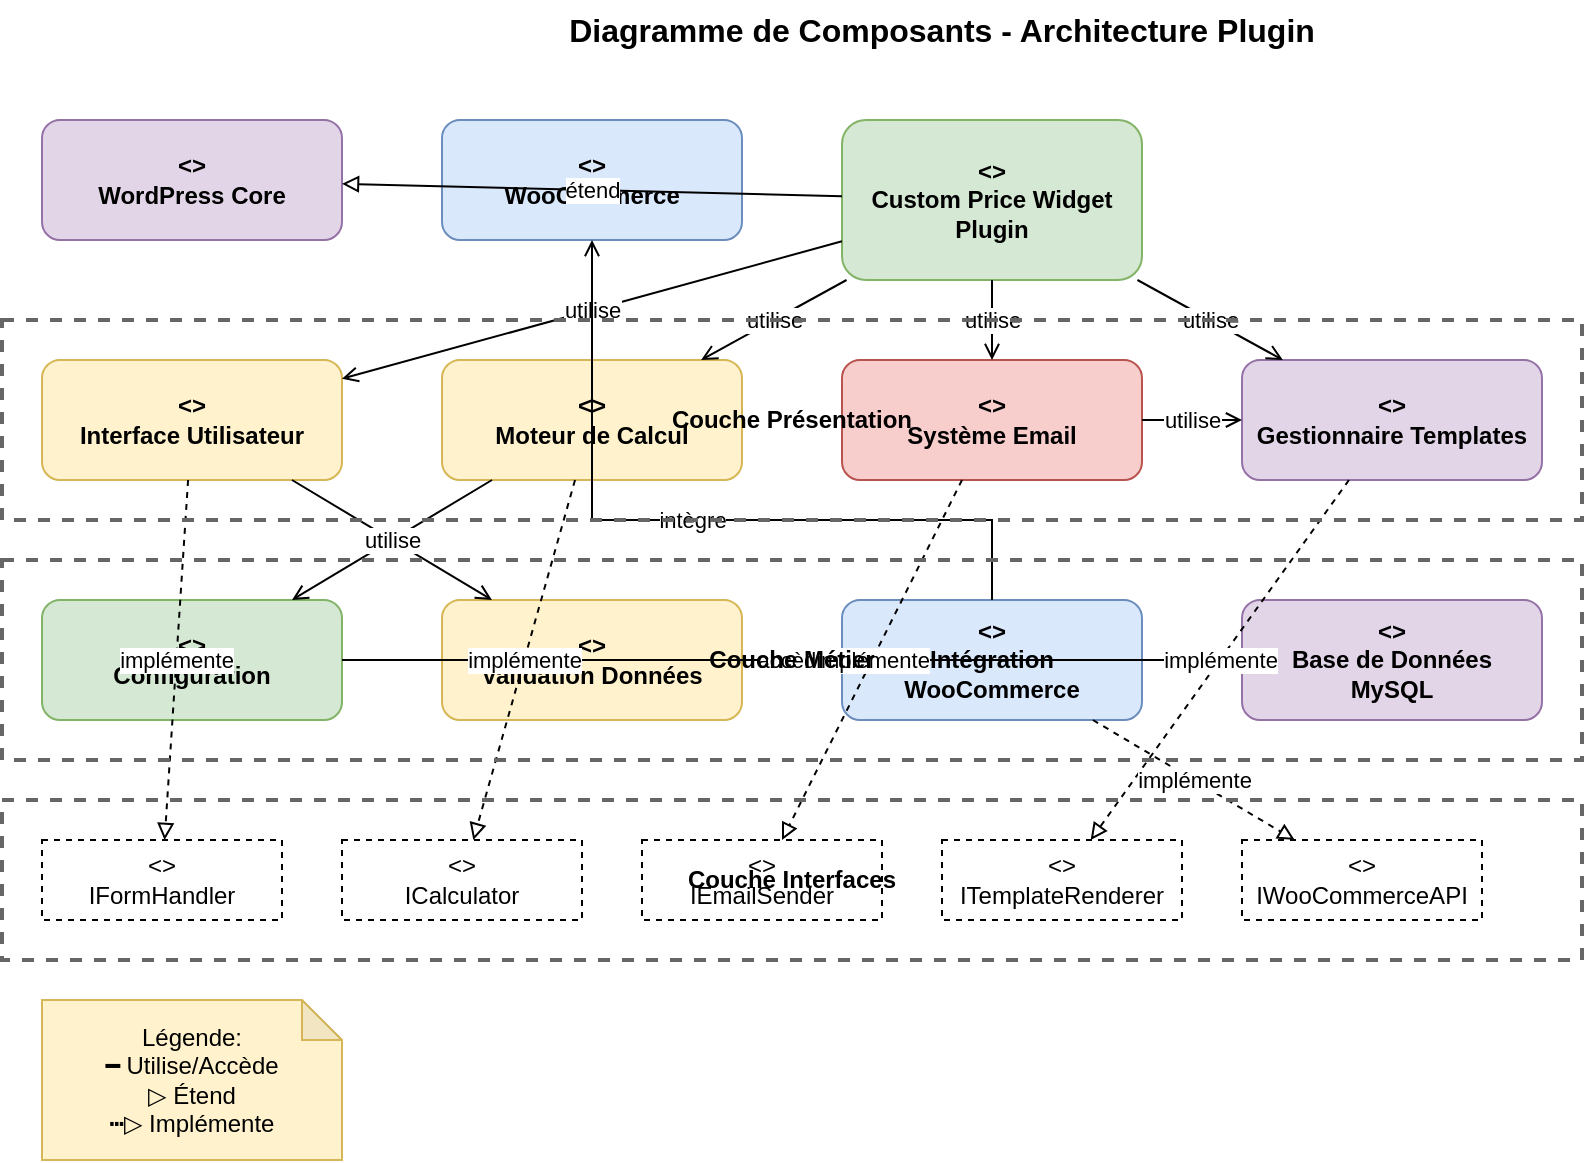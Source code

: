 <mxfile version="22.1.16" type="device">
  <diagram name="Component Diagram" id="component-diagram">
    <mxGraphModel dx="1000" dy="700" grid="1" gridSize="10" guides="1" tooltips="1" connect="1" arrows="1" fold="1" page="1" pageScale="1" pageWidth="1000" pageHeight="800" math="0" shadow="0">
      <root>
        <mxCell id="0" />
        <mxCell id="1" parent="0" />
        
        <!-- Title -->
        <mxCell id="title" value="Diagramme de Composants - Architecture Plugin" style="text;html=1;strokeColor=none;fillColor=none;align=center;verticalAlign=middle;whiteSpace=wrap;rounded=0;fontSize=16;fontStyle=1;" vertex="1" parent="1">
          <mxGeometry x="300" y="20" width="400" height="30" as="geometry" />
        </mxCell>
        
        <!-- WordPress Core -->
        <mxCell id="wpCore" value="&lt;&lt;component&gt;&gt;&#xa;WordPress Core" style="rounded=1;whiteSpace=wrap;html=1;fillColor=#e1d5e7;strokeColor=#9673a6;fontStyle=1;align=center;" vertex="1" parent="1">
          <mxGeometry x="50" y="80" width="150" height="60" as="geometry" />
        </mxCell>
        
        <!-- WooCommerce -->
        <mxCell id="woocommerce" value="&lt;&lt;component&gt;&gt;&#xa;WooCommerce" style="rounded=1;whiteSpace=wrap;html=1;fillColor=#dae8fc;strokeColor=#6c8ebf;fontStyle=1;align=center;" vertex="1" parent="1">
          <mxGeometry x="250" y="80" width="150" height="60" as="geometry" />
        </mxCell>
        
        <!-- Plugin Principal -->
        <mxCell id="mainPlugin" value="&lt;&lt;component&gt;&gt;&#xa;Custom Price Widget&#xa;Plugin" style="rounded=1;whiteSpace=wrap;html=1;fillColor=#d5e8d4;strokeColor=#82b366;fontStyle=1;align=center;" vertex="1" parent="1">
          <mxGeometry x="450" y="80" width="150" height="80" as="geometry" />
        </mxCell>
        
        <!-- Interface Utilisateur -->
        <mxCell id="uiComponent" value="&lt;&lt;component&gt;&gt;&#xa;Interface Utilisateur" style="rounded=1;whiteSpace=wrap;html=1;fillColor=#fff2cc;strokeColor=#d6b656;fontStyle=1;align=center;" vertex="1" parent="1">
          <mxGeometry x="50" y="200" width="150" height="60" as="geometry" />
        </mxCell>
        
        <!-- Moteur de Calcul -->
        <mxCell id="calculationEngine" value="&lt;&lt;component&gt;&gt;&#xa;Moteur de Calcul" style="rounded=1;whiteSpace=wrap;html=1;fillColor=#fff2cc;strokeColor=#d6b656;fontStyle=1;align=center;" vertex="1" parent="1">
          <mxGeometry x="250" y="200" width="150" height="60" as="geometry" />
        </mxCell>
        
        <!-- Système Email -->
        <mxCell id="emailSystem" value="&lt;&lt;component&gt;&gt;&#xa;Système Email" style="rounded=1;whiteSpace=wrap;html=1;fillColor=#f8cecc;strokeColor=#b85450;fontStyle=1;align=center;" vertex="1" parent="1">
          <mxGeometry x="450" y="200" width="150" height="60" as="geometry" />
        </mxCell>
        
        <!-- Gestionnaire Templates -->
        <mxCell id="templateManager" value="&lt;&lt;component&gt;&gt;&#xa;Gestionnaire Templates" style="rounded=1;whiteSpace=wrap;html=1;fillColor=#e1d5e7;strokeColor=#9673a6;fontStyle=1;align=center;" vertex="1" parent="1">
          <mxGeometry x="650" y="200" width="150" height="60" as="geometry" />
        </mxCell>
        
        <!-- Configuration -->
        <mxCell id="configComponent" value="&lt;&lt;component&gt;&gt;&#xa;Configuration" style="rounded=1;whiteSpace=wrap;html=1;fillColor=#d5e8d4;strokeColor=#82b366;fontStyle=1;align=center;" vertex="1" parent="1">
          <mxGeometry x="50" y="320" width="150" height="60" as="geometry" />
        </mxCell>
        
        <!-- Validation Données -->
        <mxCell id="dataValidation" value="&lt;&lt;component&gt;&gt;&#xa;Validation Données" style="rounded=1;whiteSpace=wrap;html=1;fillColor=#fff2cc;strokeColor=#d6b656;fontStyle=1;align=center;" vertex="1" parent="1">
          <mxGeometry x="250" y="320" width="150" height="60" as="geometry" />
        </mxCell>
        
        <!-- Intégration WooCommerce -->
        <mxCell id="wcIntegration" value="&lt;&lt;component&gt;&gt;&#xa;Intégration&#xa;WooCommerce" style="rounded=1;whiteSpace=wrap;html=1;fillColor=#dae8fc;strokeColor=#6c8ebf;fontStyle=1;align=center;" vertex="1" parent="1">
          <mxGeometry x="450" y="320" width="150" height="60" as="geometry" />
        </mxCell>
        
        <!-- Base de Données -->
        <mxCell id="database" value="&lt;&lt;component&gt;&gt;&#xa;Base de Données&#xa;MySQL" style="rounded=1;whiteSpace=wrap;html=1;fillColor=#e1d5e7;strokeColor=#9673a6;fontStyle=1;align=center;" vertex="1" parent="1">
          <mxGeometry x="650" y="320" width="150" height="60" as="geometry" />
        </mxCell>
        
        <!-- Interfaces -->
        <!-- IFormHandler -->
        <mxCell id="iFormHandler" value="&lt;&lt;interface&gt;&gt;&#xa;IFormHandler" style="rounded=0;whiteSpace=wrap;html=1;fillColor=#ffffff;strokeColor=#000000;dashed=1;" vertex="1" parent="1">
          <mxGeometry x="50" y="440" width="120" height="40" as="geometry" />
        </mxCell>
        
        <!-- ICalculator -->
        <mxCell id="iCalculator" value="&lt;&lt;interface&gt;&gt;&#xa;ICalculator" style="rounded=0;whiteSpace=wrap;html=1;fillColor=#ffffff;strokeColor=#000000;dashed=1;" vertex="1" parent="1">
          <mxGeometry x="200" y="440" width="120" height="40" as="geometry" />
        </mxCell>
        
        <!-- IEmailSender -->
        <mxCell id="iEmailSender" value="&lt;&lt;interface&gt;&gt;&#xa;IEmailSender" style="rounded=0;whiteSpace=wrap;html=1;fillColor=#ffffff;strokeColor=#000000;dashed=1;" vertex="1" parent="1">
          <mxGeometry x="350" y="440" width="120" height="40" as="geometry" />
        </mxCell>
        
        <!-- ITemplateRenderer -->
        <mxCell id="iTemplateRenderer" value="&lt;&lt;interface&gt;&gt;&#xa;ITemplateRenderer" style="rounded=0;whiteSpace=wrap;html=1;fillColor=#ffffff;strokeColor=#000000;dashed=1;" vertex="1" parent="1">
          <mxGeometry x="500" y="440" width="120" height="40" as="geometry" />
        </mxCell>
        
        <!-- IWooCommerceAPI -->
        <mxCell id="iWooCommerceAPI" value="&lt;&lt;interface&gt;&gt;&#xa;IWooCommerceAPI" style="rounded=0;whiteSpace=wrap;html=1;fillColor=#ffffff;strokeColor=#000000;dashed=1;" vertex="1" parent="1">
          <mxGeometry x="650" y="440" width="120" height="40" as="geometry" />
        </mxCell>
        
        <!-- Relations Components -->
        <!-- Plugin Principal vers composants -->
        <mxCell id="rel1" value="utilise" style="endArrow=open;endFill=1;html=1;rounded=0;" edge="1" parent="1" source="mainPlugin" target="uiComponent">
          <mxGeometry width="160" relative="1" as="geometry">
            <mxPoint x="450" y="160" as="sourcePoint" />
            <mxPoint x="200" y="200" as="targetPoint" />
          </mxGeometry>
        </mxCell>
        
        <mxCell id="rel2" value="utilise" style="endArrow=open;endFill=1;html=1;rounded=0;" edge="1" parent="1" source="mainPlugin" target="calculationEngine">
          <mxGeometry width="160" relative="1" as="geometry">
            <mxPoint x="500" y="160" as="sourcePoint" />
            <mxPoint x="325" y="200" as="targetPoint" />
          </mxGeometry>
        </mxCell>
        
        <mxCell id="rel3" value="utilise" style="endArrow=open;endFill=1;html=1;rounded=0;" edge="1" parent="1" source="mainPlugin" target="emailSystem">
          <mxGeometry width="160" relative="1" as="geometry">
            <mxPoint x="525" y="160" as="sourcePoint" />
            <mxPoint x="525" y="200" as="targetPoint" />
          </mxGeometry>
        </mxCell>
        
        <mxCell id="rel4" value="utilise" style="endArrow=open;endFill=1;html=1;rounded=0;" edge="1" parent="1" source="mainPlugin" target="templateManager">
          <mxGeometry width="160" relative="1" as="geometry">
            <mxPoint x="600" y="160" as="sourcePoint" />
            <mxPoint x="725" y="200" as="targetPoint" />
          </mxGeometry>
        </mxCell>
        
        <!-- Relations vers WordPress et WooCommerce -->
        <mxCell id="rel5" value="étend" style="endArrow=block;endFill=0;html=1;rounded=0;" edge="1" parent="1" source="mainPlugin" target="wpCore">
          <mxGeometry width="160" relative="1" as="geometry">
            <mxPoint x="450" y="120" as="sourcePoint" />
            <mxPoint x="200" y="120" as="targetPoint" />
          </mxGeometry>
        </mxCell>
        
        <mxCell id="rel6" value="intègre" style="endArrow=open;endFill=1;html=1;rounded=0;" edge="1" parent="1" source="wcIntegration" target="woocommerce">
          <mxGeometry width="160" relative="1" as="geometry">
            <mxPoint x="525" y="320" as="sourcePoint" />
            <mxPoint x="325" y="140" as="targetPoint" />
            <Array as="points">
              <mxPoint x="525" y="280" />
              <mxPoint x="325" y="280" />
            </Array>
          </mxGeometry>
        </mxCell>
        
        <!-- Relations composants internes -->
        <mxCell id="rel7" value="utilise" style="endArrow=open;endFill=1;html=1;rounded=0;" edge="1" parent="1" source="uiComponent" target="dataValidation">
          <mxGeometry width="160" relative="1" as="geometry">
            <mxPoint x="125" y="260" as="sourcePoint" />
            <mxPoint x="325" y="320" as="targetPoint" />
          </mxGeometry>
        </mxCell>
        
        <mxCell id="rel8" value="utilise" style="endArrow=open;endFill=1;html=1;rounded=0;" edge="1" parent="1" source="calculationEngine" target="configComponent">
          <mxGeometry width="160" relative="1" as="geometry">
            <mxPoint x="250" y="260" as="sourcePoint" />
            <mxPoint x="150" y="320" as="targetPoint" />
          </mxGeometry>
        </mxCell>
        
        <mxCell id="rel9" value="utilise" style="endArrow=open;endFill=1;html=1;rounded=0;" edge="1" parent="1" source="emailSystem" target="templateManager">
          <mxGeometry width="160" relative="1" as="geometry">
            <mxPoint x="600" y="230" as="sourcePoint" />
            <mxPoint x="700" y="230" as="targetPoint" />
          </mxGeometry>
        </mxCell>
        
        <mxCell id="rel10" value="accède" style="endArrow=open;endFill=1;html=1;rounded=0;" edge="1" parent="1" source="configComponent" target="database">
          <mxGeometry width="160" relative="1" as="geometry">
            <mxPoint x="200" y="350" as="sourcePoint" />
            <mxPoint x="650" y="350" as="targetPoint" />
          </mxGeometry>
        </mxCell>
        
        <!-- Relations interfaces -->
        <mxCell id="rel11" value="implémente" style="endArrow=block;endFill=0;html=1;rounded=0;dashed=1;" edge="1" parent="1" source="uiComponent" target="iFormHandler">
          <mxGeometry width="160" relative="1" as="geometry">
            <mxPoint x="125" y="260" as="sourcePoint" />
            <mxPoint x="110" y="440" as="targetPoint" />
          </mxGeometry>
        </mxCell>
        
        <mxCell id="rel12" value="implémente" style="endArrow=block;endFill=0;html=1;rounded=0;dashed=1;" edge="1" parent="1" source="calculationEngine" target="iCalculator">
          <mxGeometry width="160" relative="1" as="geometry">
            <mxPoint x="325" y="260" as="sourcePoint" />
            <mxPoint x="260" y="440" as="targetPoint" />
          </mxGeometry>
        </mxCell>
        
        <mxCell id="rel13" value="implémente" style="endArrow=block;endFill=0;html=1;rounded=0;dashed=1;" edge="1" parent="1" source="emailSystem" target="iEmailSender">
          <mxGeometry width="160" relative="1" as="geometry">
            <mxPoint x="525" y="260" as="sourcePoint" />
            <mxPoint x="410" y="440" as="targetPoint" />
          </mxGeometry>
        </mxCell>
        
        <mxCell id="rel14" value="implémente" style="endArrow=block;endFill=0;html=1;rounded=0;dashed=1;" edge="1" parent="1" source="templateManager" target="iTemplateRenderer">
          <mxGeometry width="160" relative="1" as="geometry">
            <mxPoint x="725" y="260" as="sourcePoint" />
            <mxPoint x="560" y="440" as="targetPoint" />
          </mxGeometry>
        </mxCell>
        
        <mxCell id="rel15" value="implémente" style="endArrow=block;endFill=0;html=1;rounded=0;dashed=1;" edge="1" parent="1" source="wcIntegration" target="iWooCommerceAPI">
          <mxGeometry width="160" relative="1" as="geometry">
            <mxPoint x="600" y="350" as="sourcePoint" />
            <mxPoint x="710" y="440" as="targetPoint" />
          </mxGeometry>
        </mxCell>
        
        <!-- Légende -->
        <mxCell id="legend" value="Légende:&#xa;━ Utilise/Accède&#xa;▷ Étend&#xa;┅▷ Implémente" style="shape=note;whiteSpace=wrap;html=1;backgroundTip=1;darkOpacity=0.05;size=20;fillColor=#fff2cc;strokeColor=#d6b656;" vertex="1" parent="1">
          <mxGeometry x="50" y="520" width="150" height="80" as="geometry" />
        </mxCell>
        
        <!-- Couches architecturales -->
        <mxCell id="presentationLayer" value="Couche Présentation" style="rounded=0;whiteSpace=wrap;html=1;fillColor=none;strokeColor=#666666;strokeWidth=2;dashed=1;fontStyle=1;" vertex="1" parent="1">
          <mxGeometry x="30" y="180" width="790" height="100" as="geometry" />
        </mxCell>
        
        <mxCell id="businessLayer" value="Couche Métier" style="rounded=0;whiteSpace=wrap;html=1;fillColor=none;strokeColor=#666666;strokeWidth=2;dashed=1;fontStyle=1;" vertex="1" parent="1">
          <mxGeometry x="30" y="300" width="790" height="100" as="geometry" />
        </mxCell>
        
        <mxCell id="interfaceLayer" value="Couche Interfaces" style="rounded=0;whiteSpace=wrap;html=1;fillColor=none;strokeColor=#666666;strokeWidth=2;dashed=1;fontStyle=1;" vertex="1" parent="1">
          <mxGeometry x="30" y="420" width="790" height="80" as="geometry" />
        </mxCell>
        
      </root>
    </mxGraphModel>
  </diagram>
</mxfile>

